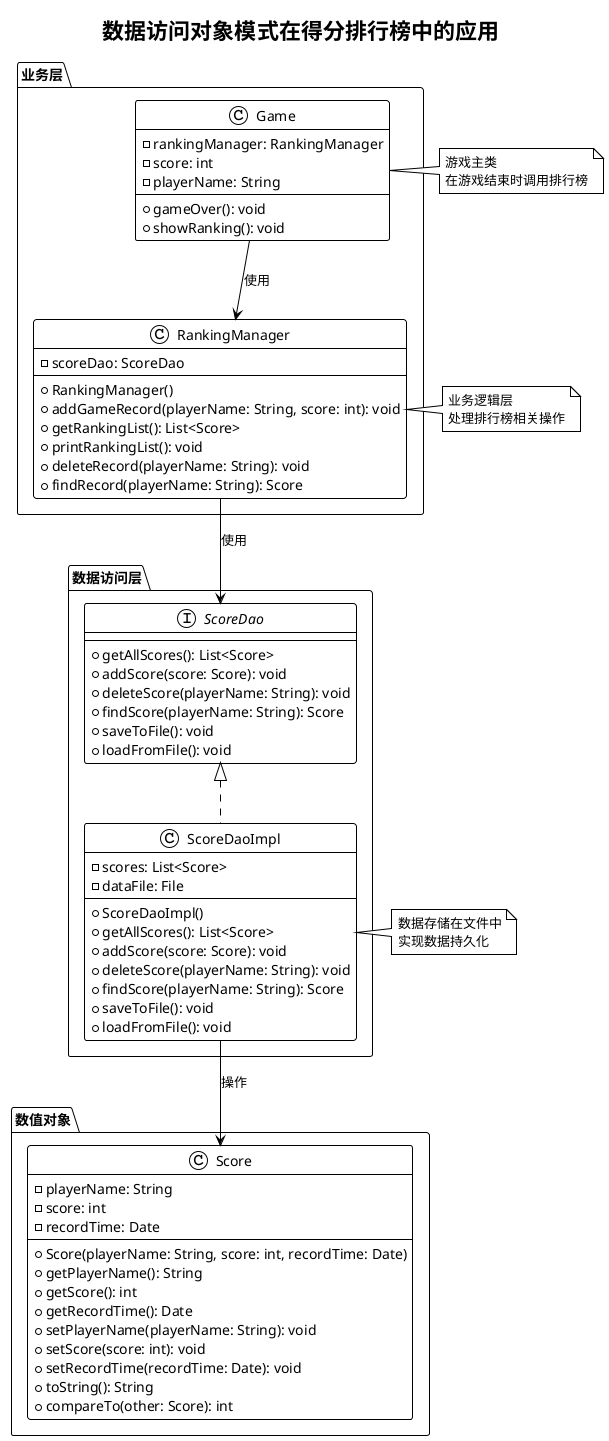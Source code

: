 @startuml
!theme plain

title 数据访问对象模式在得分排行榜中的应用

package "数据访问层" {
  interface ScoreDao {
    + getAllScores(): List<Score>
    + addScore(score: Score): void
    + deleteScore(playerName: String): void
    + findScore(playerName: String): Score
    + saveToFile(): void
    + loadFromFile(): void
  }

  class ScoreDaoImpl {
    - scores: List<Score>
    - dataFile: File
    + ScoreDaoImpl()
    + getAllScores(): List<Score>
    + addScore(score: Score): void
    + deleteScore(playerName: String): void
    + findScore(playerName: String): Score
    + saveToFile(): void
    + loadFromFile(): void
  }

  ScoreDao <|.. ScoreDaoImpl
}

package "数值对象" {
  class Score {
    - playerName: String
    - score: int
    - recordTime: Date
    + Score(playerName: String, score: int, recordTime: Date)
    + getPlayerName(): String
    + getScore(): int
    + getRecordTime(): Date
    + setPlayerName(playerName: String): void
    + setScore(score: int): void
    + setRecordTime(recordTime: Date): void
    + toString(): String
    + compareTo(other: Score): int
  }
}

package "业务层" {
  class RankingManager {
    - scoreDao: ScoreDao
    + RankingManager()
    + addGameRecord(playerName: String, score: int): void
    + getRankingList(): List<Score>
    + printRankingList(): void
    + deleteRecord(playerName: String): void
    + findRecord(playerName: String): Score
  }

  class Game {
    - rankingManager: RankingManager
    - score: int
    - playerName: String
    + gameOver(): void
    + showRanking(): void
  }
}

' 关系定义
ScoreDaoImpl --> Score : 操作
RankingManager --> ScoreDao : 使用
Game --> RankingManager : 使用

note right of ScoreDaoImpl : 数据存储在文件中\n实现数据持久化
note right of RankingManager : 业务逻辑层\n处理排行榜相关操作
note right of Game : 游戏主类\n在游戏结束时调用排行榜

@enduml